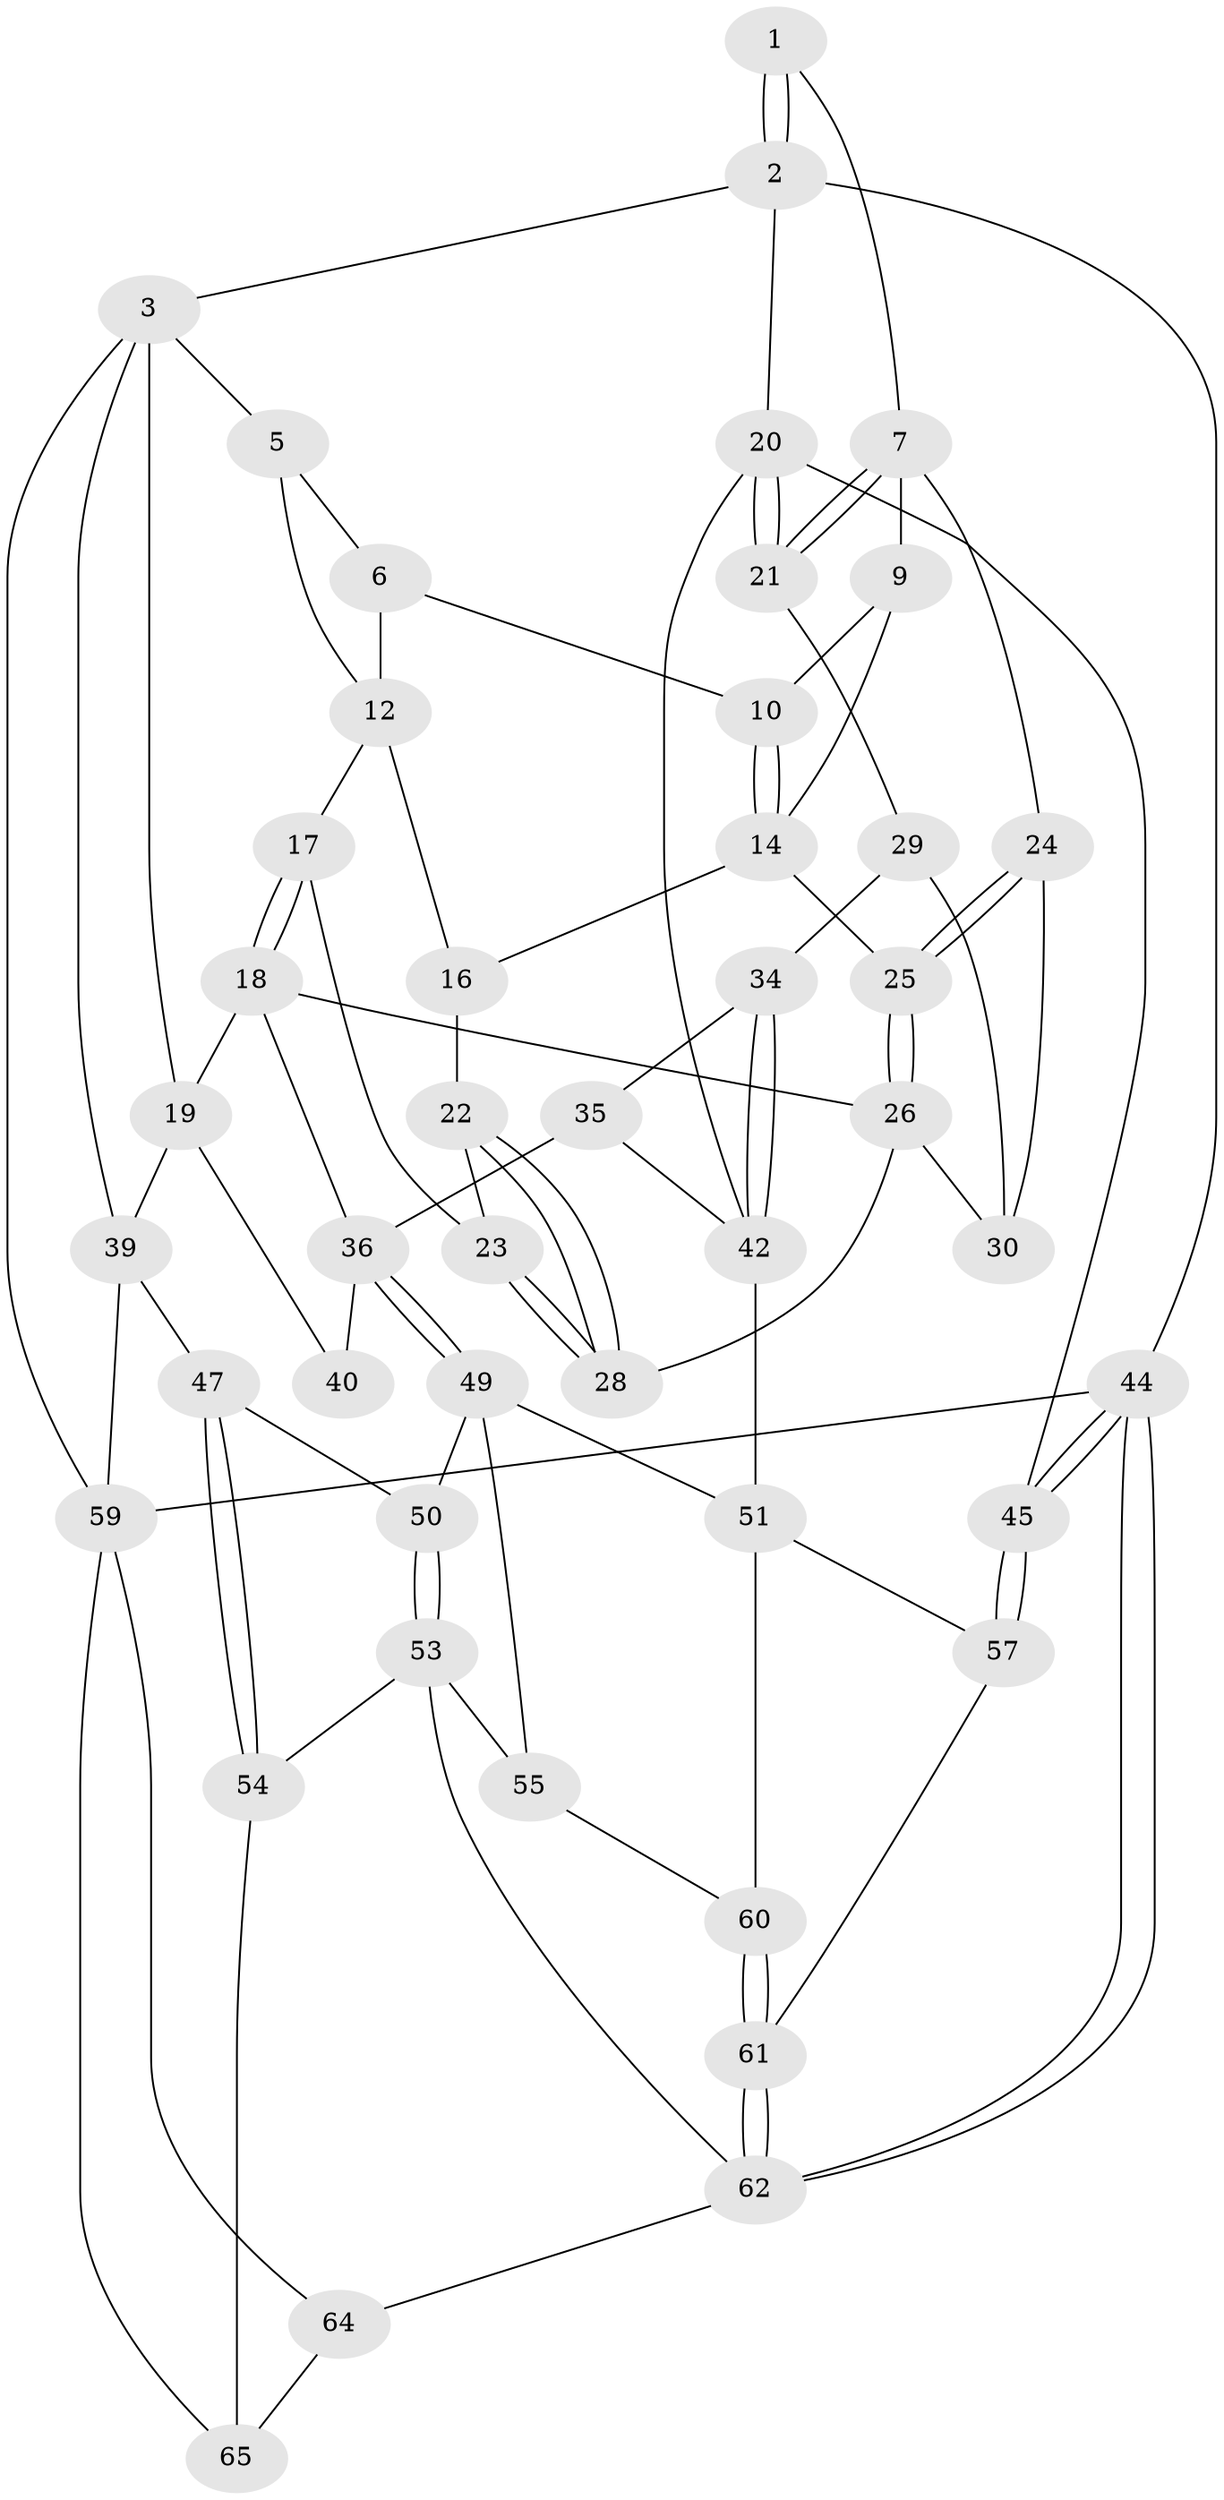// Generated by graph-tools (version 1.1) at 2025/24/03/03/25 07:24:39]
// undirected, 46 vertices, 96 edges
graph export_dot {
graph [start="1"]
  node [color=gray90,style=filled];
  1 [pos="+0.9854587841334833+0"];
  2 [pos="+1+0"];
  3 [pos="+0+0",super="+4"];
  5 [pos="+0.21521220735199378+0"];
  6 [pos="+0.6764533307788873+0",super="+11"];
  7 [pos="+0.9387289911732175+0.07812503000276629",super="+8"];
  9 [pos="+0.7831605549733303+0.04337314714473605"];
  10 [pos="+0.6786453361121101+0"];
  12 [pos="+0.5375026676795581+0.05642045910433306",super="+13"];
  14 [pos="+0.6394043069711778+0.1387782718822033",super="+15"];
  16 [pos="+0.5459296686069742+0.1096839282880221"];
  17 [pos="+0.3568160521139923+0.1102880273941219"];
  18 [pos="+0.30496388183068013+0.20543000968799716",super="+31"];
  19 [pos="+0.14922197671904047+0.25904497764003187",super="+38"];
  20 [pos="+1+0.24157799308037267",super="+41"];
  21 [pos="+1+0.20491376165179373"];
  22 [pos="+0.5245687917054637+0.15057922260565298"];
  23 [pos="+0.38727297036874575+0.12541720099143966"];
  24 [pos="+0.8000768517509937+0.10889441873983205"];
  25 [pos="+0.6523535813362018+0.18817620669379198"];
  26 [pos="+0.629070030218771+0.2974158653435805",super="+27"];
  28 [pos="+0.522761309007774+0.24519405835080518"];
  29 [pos="+0.903297194847254+0.21688952085916866",super="+33"];
  30 [pos="+0.8135030980406486+0.1600651704382126",super="+32"];
  34 [pos="+0.8374731305425698+0.37743101509090354"];
  35 [pos="+0.6948526252181341+0.48373411049732146"];
  36 [pos="+0.509455904907374+0.43778446798953347",super="+37"];
  39 [pos="+0+0.47586497778130477",super="+46"];
  40 [pos="+0.30109525127794845+0.44428036753864397"];
  42 [pos="+0.9364522565290478+0.44321500742657005",super="+43"];
  44 [pos="+1+1"];
  45 [pos="+1+0.8117526120569817"];
  47 [pos="+0.18982436465410488+0.7568236650404359",super="+48"];
  49 [pos="+0.5084451429087244+0.4617979275656209",super="+52"];
  50 [pos="+0.4729839339319094+0.547435721238743"];
  51 [pos="+0.7772906477845024+0.6586774838551487",super="+58"];
  53 [pos="+0.4182640695984167+0.7602523456950002",super="+56"];
  54 [pos="+0.3944218389503765+0.7686612198148923"];
  55 [pos="+0.6642072207772379+0.7605391728786821"];
  57 [pos="+0.9757325697713871+0.7582041329266411"];
  59 [pos="+0+1",super="+66"];
  60 [pos="+0.7491821511033929+0.8482607773351725"];
  61 [pos="+0.7771498915541962+0.8841708394830657"];
  62 [pos="+0.8091084984546714+1",super="+63"];
  64 [pos="+0.45549905763486626+1"];
  65 [pos="+0.39198164966561827+0.853419951127745"];
  1 -- 2;
  1 -- 2;
  1 -- 7;
  2 -- 3;
  2 -- 20;
  2 -- 44;
  3 -- 39;
  3 -- 59;
  3 -- 19;
  3 -- 5;
  5 -- 6;
  5 -- 12;
  6 -- 10;
  6 -- 12;
  7 -- 21;
  7 -- 21;
  7 -- 24;
  7 -- 9;
  9 -- 10;
  9 -- 14;
  10 -- 14;
  10 -- 14;
  12 -- 16;
  12 -- 17;
  14 -- 16;
  14 -- 25;
  16 -- 22;
  17 -- 18;
  17 -- 18;
  17 -- 23;
  18 -- 19;
  18 -- 26;
  18 -- 36;
  19 -- 40;
  19 -- 39;
  20 -- 21;
  20 -- 21;
  20 -- 42;
  20 -- 45;
  21 -- 29;
  22 -- 23;
  22 -- 28;
  22 -- 28;
  23 -- 28;
  23 -- 28;
  24 -- 25;
  24 -- 25;
  24 -- 30;
  25 -- 26;
  25 -- 26;
  26 -- 28;
  26 -- 30;
  29 -- 30 [weight=2];
  29 -- 34;
  34 -- 35;
  34 -- 42;
  34 -- 42;
  35 -- 36;
  35 -- 42;
  36 -- 49;
  36 -- 49;
  36 -- 40;
  39 -- 59;
  39 -- 47;
  42 -- 51;
  44 -- 45;
  44 -- 45;
  44 -- 62;
  44 -- 62;
  44 -- 59;
  45 -- 57;
  45 -- 57;
  47 -- 54;
  47 -- 54;
  47 -- 50;
  49 -- 50;
  49 -- 51;
  49 -- 55;
  50 -- 53;
  50 -- 53;
  51 -- 57;
  51 -- 60;
  53 -- 54;
  53 -- 55;
  53 -- 62;
  54 -- 65;
  55 -- 60;
  57 -- 61;
  59 -- 64;
  59 -- 65;
  60 -- 61;
  60 -- 61;
  61 -- 62;
  61 -- 62;
  62 -- 64;
  64 -- 65;
}
